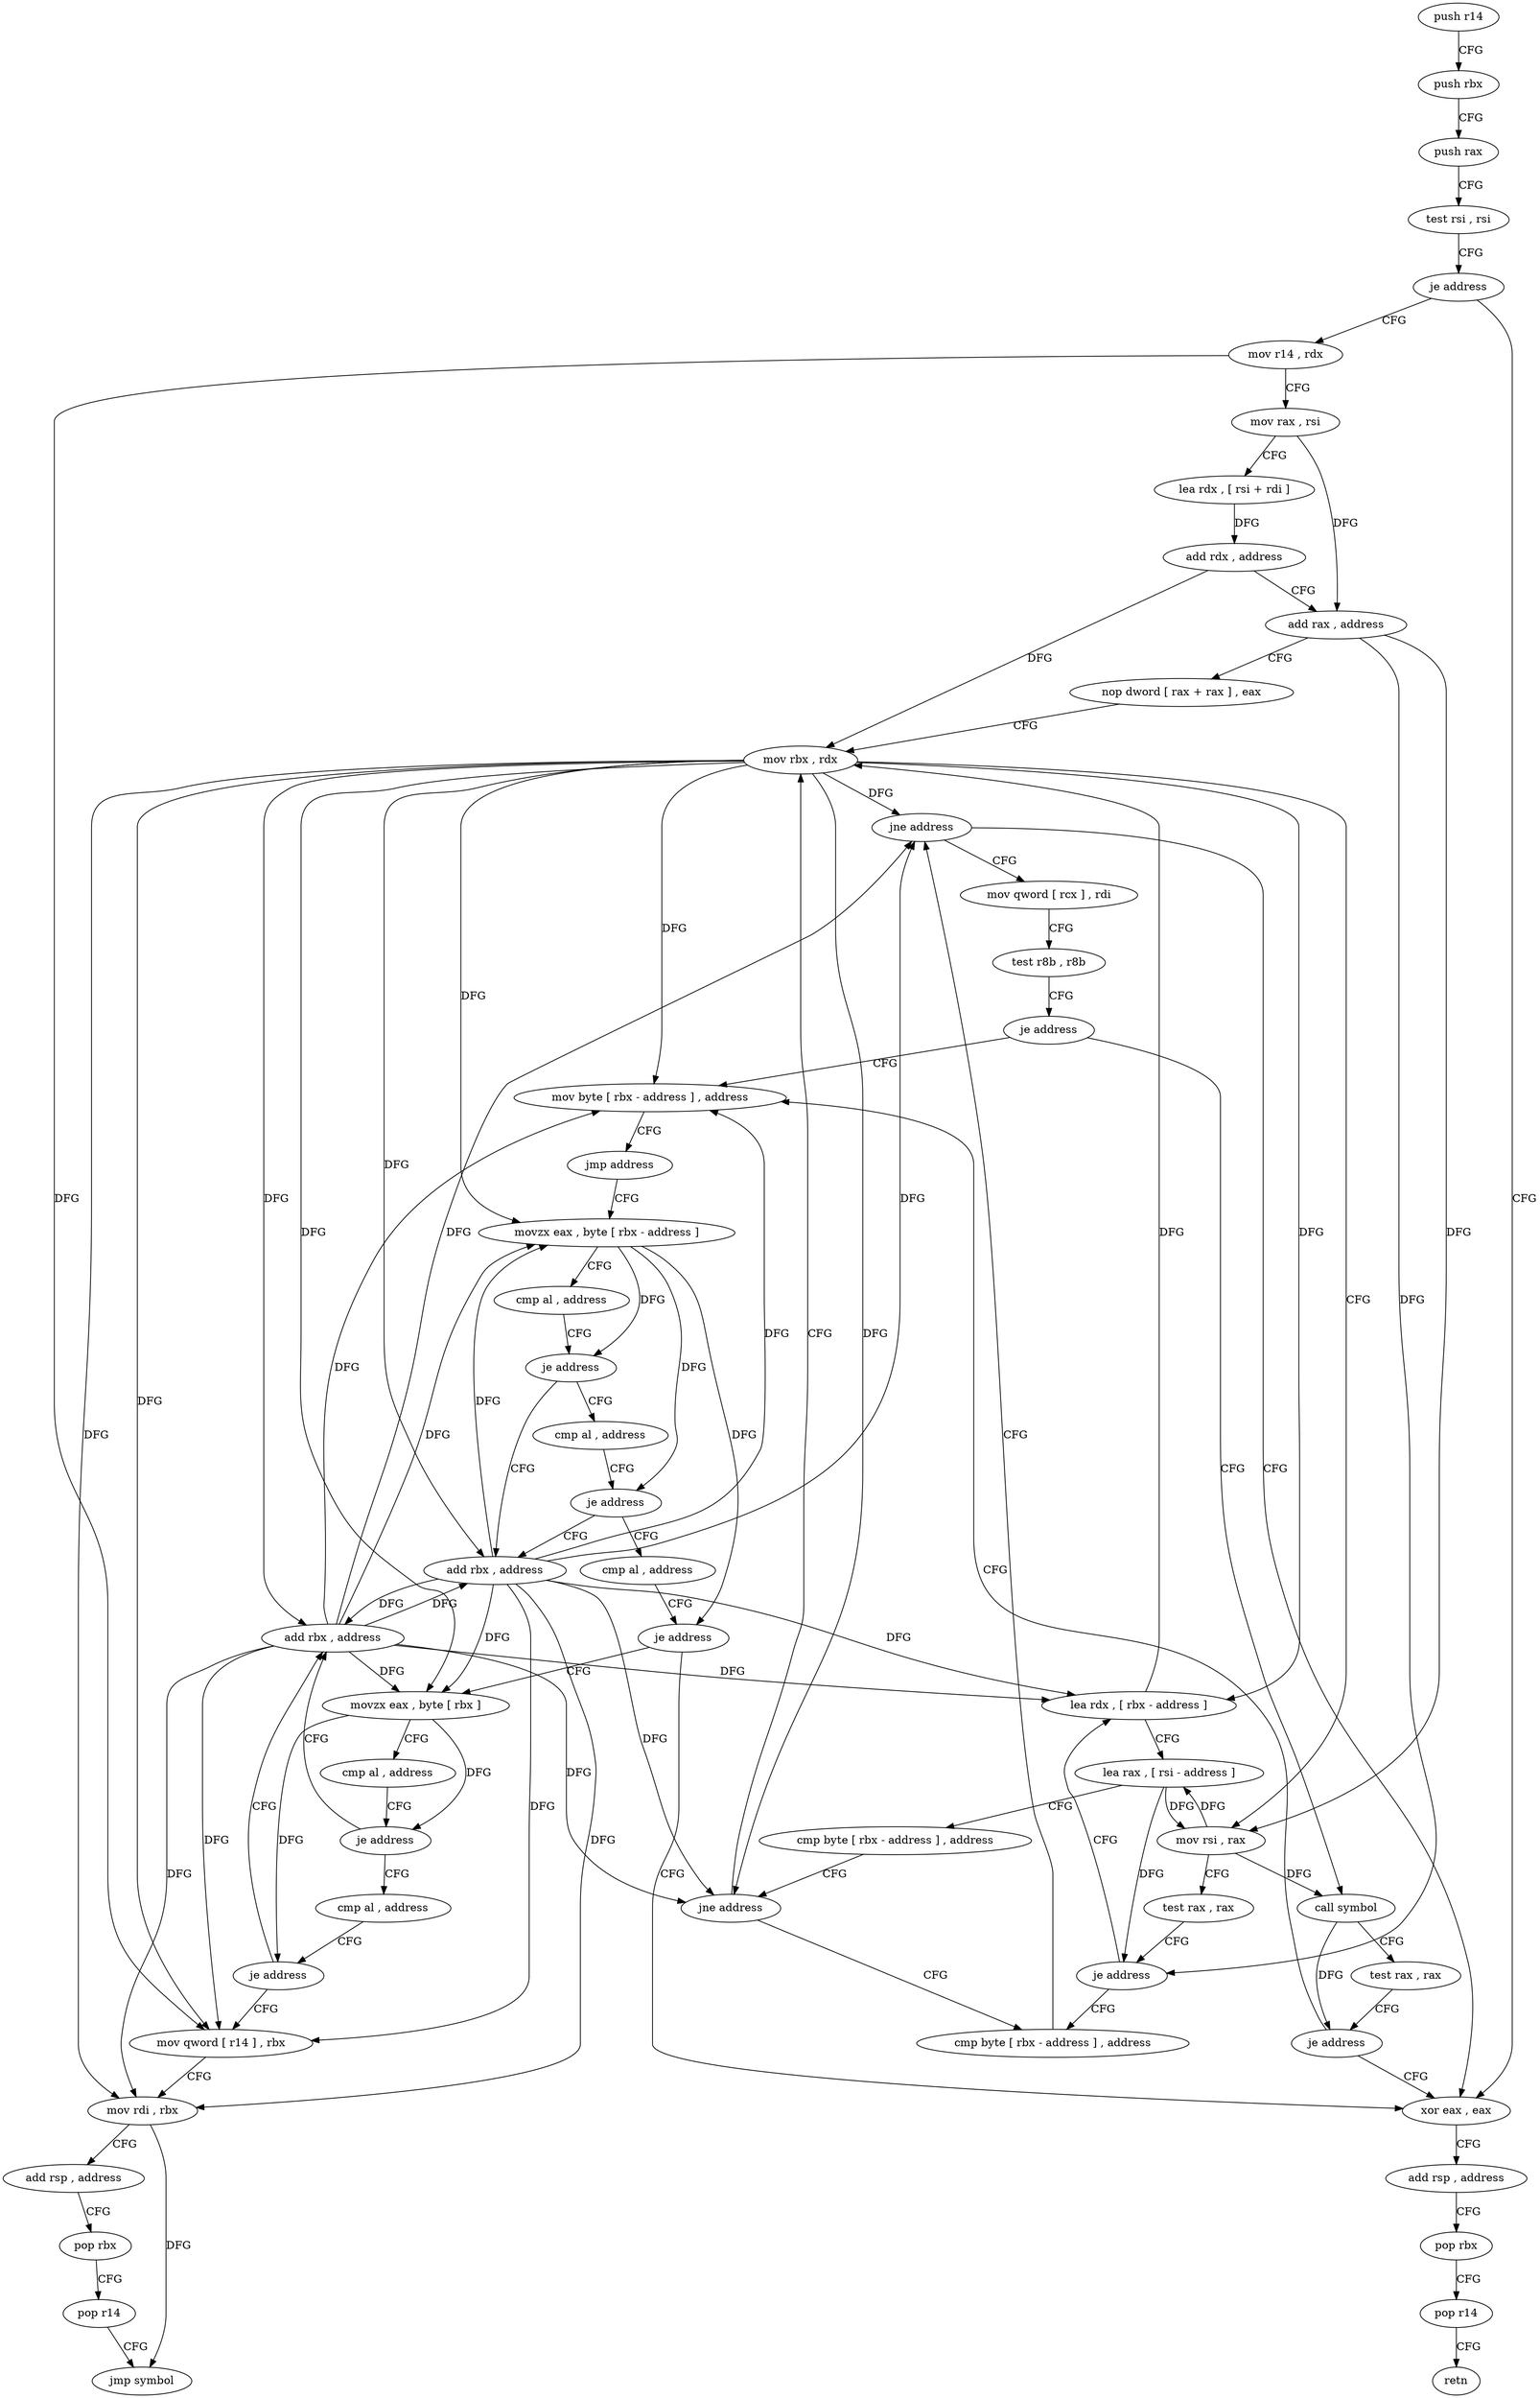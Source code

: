 digraph "func" {
"4206768" [label = "push r14" ]
"4206770" [label = "push rbx" ]
"4206771" [label = "push rax" ]
"4206772" [label = "test rsi , rsi" ]
"4206775" [label = "je address" ]
"4206884" [label = "xor eax , eax" ]
"4206777" [label = "mov r14 , rdx" ]
"4206886" [label = "add rsp , address" ]
"4206890" [label = "pop rbx" ]
"4206891" [label = "pop r14" ]
"4206893" [label = "retn" ]
"4206780" [label = "mov rax , rsi" ]
"4206783" [label = "lea rdx , [ rsi + rdi ]" ]
"4206787" [label = "add rdx , address" ]
"4206791" [label = "add rax , address" ]
"4206795" [label = "nop dword [ rax + rax ] , eax" ]
"4206800" [label = "mov rbx , rdx" ]
"4206825" [label = "cmp byte [ rbx - address ] , address" ]
"4206829" [label = "jne address" ]
"4206831" [label = "mov qword [ rcx ] , rdi" ]
"4206811" [label = "lea rdx , [ rbx - address ]" ]
"4206815" [label = "lea rax , [ rsi - address ]" ]
"4206819" [label = "cmp byte [ rbx - address ] , address" ]
"4206823" [label = "jne address" ]
"4206834" [label = "test r8b , r8b" ]
"4206837" [label = "je address" ]
"4206849" [label = "mov byte [ rbx - address ] , address" ]
"4206839" [label = "call symbol" ]
"4206803" [label = "mov rsi , rax" ]
"4206806" [label = "test rax , rax" ]
"4206809" [label = "je address" ]
"4206853" [label = "jmp address" ]
"4206868" [label = "movzx eax , byte [ rbx - address ]" ]
"4206844" [label = "test rax , rax" ]
"4206847" [label = "je address" ]
"4206872" [label = "cmp al , address" ]
"4206874" [label = "je address" ]
"4206864" [label = "add rbx , address" ]
"4206876" [label = "cmp al , address" ]
"4206878" [label = "je address" ]
"4206880" [label = "cmp al , address" ]
"4206882" [label = "je address" ]
"4206900" [label = "movzx eax , byte [ rbx ]" ]
"4206903" [label = "cmp al , address" ]
"4206905" [label = "je address" ]
"4206896" [label = "add rbx , address" ]
"4206907" [label = "cmp al , address" ]
"4206909" [label = "je address" ]
"4206911" [label = "mov qword [ r14 ] , rbx" ]
"4206914" [label = "mov rdi , rbx" ]
"4206917" [label = "add rsp , address" ]
"4206921" [label = "pop rbx" ]
"4206922" [label = "pop r14" ]
"4206924" [label = "jmp symbol" ]
"4206768" -> "4206770" [ label = "CFG" ]
"4206770" -> "4206771" [ label = "CFG" ]
"4206771" -> "4206772" [ label = "CFG" ]
"4206772" -> "4206775" [ label = "CFG" ]
"4206775" -> "4206884" [ label = "CFG" ]
"4206775" -> "4206777" [ label = "CFG" ]
"4206884" -> "4206886" [ label = "CFG" ]
"4206777" -> "4206780" [ label = "CFG" ]
"4206777" -> "4206911" [ label = "DFG" ]
"4206886" -> "4206890" [ label = "CFG" ]
"4206890" -> "4206891" [ label = "CFG" ]
"4206891" -> "4206893" [ label = "CFG" ]
"4206780" -> "4206783" [ label = "CFG" ]
"4206780" -> "4206791" [ label = "DFG" ]
"4206783" -> "4206787" [ label = "DFG" ]
"4206787" -> "4206791" [ label = "CFG" ]
"4206787" -> "4206800" [ label = "DFG" ]
"4206791" -> "4206795" [ label = "CFG" ]
"4206791" -> "4206803" [ label = "DFG" ]
"4206791" -> "4206809" [ label = "DFG" ]
"4206795" -> "4206800" [ label = "CFG" ]
"4206800" -> "4206803" [ label = "CFG" ]
"4206800" -> "4206829" [ label = "DFG" ]
"4206800" -> "4206811" [ label = "DFG" ]
"4206800" -> "4206823" [ label = "DFG" ]
"4206800" -> "4206849" [ label = "DFG" ]
"4206800" -> "4206868" [ label = "DFG" ]
"4206800" -> "4206864" [ label = "DFG" ]
"4206800" -> "4206900" [ label = "DFG" ]
"4206800" -> "4206896" [ label = "DFG" ]
"4206800" -> "4206911" [ label = "DFG" ]
"4206800" -> "4206914" [ label = "DFG" ]
"4206825" -> "4206829" [ label = "CFG" ]
"4206829" -> "4206884" [ label = "CFG" ]
"4206829" -> "4206831" [ label = "CFG" ]
"4206831" -> "4206834" [ label = "CFG" ]
"4206811" -> "4206815" [ label = "CFG" ]
"4206811" -> "4206800" [ label = "DFG" ]
"4206815" -> "4206819" [ label = "CFG" ]
"4206815" -> "4206803" [ label = "DFG" ]
"4206815" -> "4206809" [ label = "DFG" ]
"4206819" -> "4206823" [ label = "CFG" ]
"4206823" -> "4206800" [ label = "CFG" ]
"4206823" -> "4206825" [ label = "CFG" ]
"4206834" -> "4206837" [ label = "CFG" ]
"4206837" -> "4206849" [ label = "CFG" ]
"4206837" -> "4206839" [ label = "CFG" ]
"4206849" -> "4206853" [ label = "CFG" ]
"4206839" -> "4206844" [ label = "CFG" ]
"4206839" -> "4206847" [ label = "DFG" ]
"4206803" -> "4206806" [ label = "CFG" ]
"4206803" -> "4206815" [ label = "DFG" ]
"4206803" -> "4206839" [ label = "DFG" ]
"4206806" -> "4206809" [ label = "CFG" ]
"4206809" -> "4206825" [ label = "CFG" ]
"4206809" -> "4206811" [ label = "CFG" ]
"4206853" -> "4206868" [ label = "CFG" ]
"4206868" -> "4206872" [ label = "CFG" ]
"4206868" -> "4206874" [ label = "DFG" ]
"4206868" -> "4206878" [ label = "DFG" ]
"4206868" -> "4206882" [ label = "DFG" ]
"4206844" -> "4206847" [ label = "CFG" ]
"4206847" -> "4206884" [ label = "CFG" ]
"4206847" -> "4206849" [ label = "CFG" ]
"4206872" -> "4206874" [ label = "CFG" ]
"4206874" -> "4206864" [ label = "CFG" ]
"4206874" -> "4206876" [ label = "CFG" ]
"4206864" -> "4206868" [ label = "DFG" ]
"4206864" -> "4206829" [ label = "DFG" ]
"4206864" -> "4206811" [ label = "DFG" ]
"4206864" -> "4206823" [ label = "DFG" ]
"4206864" -> "4206849" [ label = "DFG" ]
"4206864" -> "4206900" [ label = "DFG" ]
"4206864" -> "4206896" [ label = "DFG" ]
"4206864" -> "4206911" [ label = "DFG" ]
"4206864" -> "4206914" [ label = "DFG" ]
"4206876" -> "4206878" [ label = "CFG" ]
"4206878" -> "4206864" [ label = "CFG" ]
"4206878" -> "4206880" [ label = "CFG" ]
"4206880" -> "4206882" [ label = "CFG" ]
"4206882" -> "4206900" [ label = "CFG" ]
"4206882" -> "4206884" [ label = "CFG" ]
"4206900" -> "4206903" [ label = "CFG" ]
"4206900" -> "4206905" [ label = "DFG" ]
"4206900" -> "4206909" [ label = "DFG" ]
"4206903" -> "4206905" [ label = "CFG" ]
"4206905" -> "4206896" [ label = "CFG" ]
"4206905" -> "4206907" [ label = "CFG" ]
"4206896" -> "4206900" [ label = "DFG" ]
"4206896" -> "4206829" [ label = "DFG" ]
"4206896" -> "4206811" [ label = "DFG" ]
"4206896" -> "4206823" [ label = "DFG" ]
"4206896" -> "4206849" [ label = "DFG" ]
"4206896" -> "4206868" [ label = "DFG" ]
"4206896" -> "4206864" [ label = "DFG" ]
"4206896" -> "4206911" [ label = "DFG" ]
"4206896" -> "4206914" [ label = "DFG" ]
"4206907" -> "4206909" [ label = "CFG" ]
"4206909" -> "4206896" [ label = "CFG" ]
"4206909" -> "4206911" [ label = "CFG" ]
"4206911" -> "4206914" [ label = "CFG" ]
"4206914" -> "4206917" [ label = "CFG" ]
"4206914" -> "4206924" [ label = "DFG" ]
"4206917" -> "4206921" [ label = "CFG" ]
"4206921" -> "4206922" [ label = "CFG" ]
"4206922" -> "4206924" [ label = "CFG" ]
}
